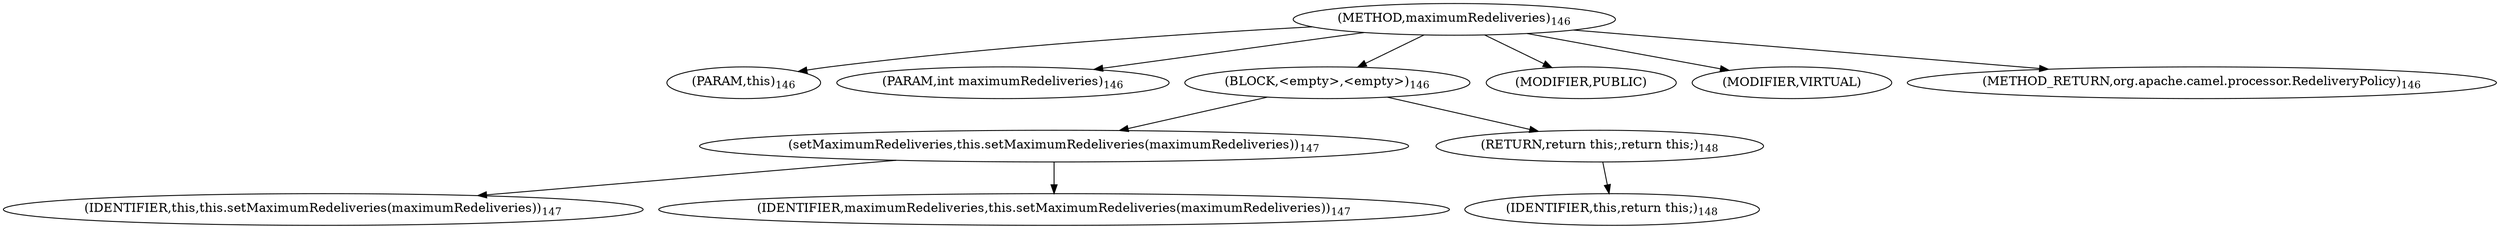 digraph "maximumRedeliveries" {  
"346" [label = <(METHOD,maximumRedeliveries)<SUB>146</SUB>> ]
"11" [label = <(PARAM,this)<SUB>146</SUB>> ]
"347" [label = <(PARAM,int maximumRedeliveries)<SUB>146</SUB>> ]
"348" [label = <(BLOCK,&lt;empty&gt;,&lt;empty&gt;)<SUB>146</SUB>> ]
"349" [label = <(setMaximumRedeliveries,this.setMaximumRedeliveries(maximumRedeliveries))<SUB>147</SUB>> ]
"10" [label = <(IDENTIFIER,this,this.setMaximumRedeliveries(maximumRedeliveries))<SUB>147</SUB>> ]
"350" [label = <(IDENTIFIER,maximumRedeliveries,this.setMaximumRedeliveries(maximumRedeliveries))<SUB>147</SUB>> ]
"351" [label = <(RETURN,return this;,return this;)<SUB>148</SUB>> ]
"12" [label = <(IDENTIFIER,this,return this;)<SUB>148</SUB>> ]
"352" [label = <(MODIFIER,PUBLIC)> ]
"353" [label = <(MODIFIER,VIRTUAL)> ]
"354" [label = <(METHOD_RETURN,org.apache.camel.processor.RedeliveryPolicy)<SUB>146</SUB>> ]
  "346" -> "11" 
  "346" -> "347" 
  "346" -> "348" 
  "346" -> "352" 
  "346" -> "353" 
  "346" -> "354" 
  "348" -> "349" 
  "348" -> "351" 
  "349" -> "10" 
  "349" -> "350" 
  "351" -> "12" 
}
